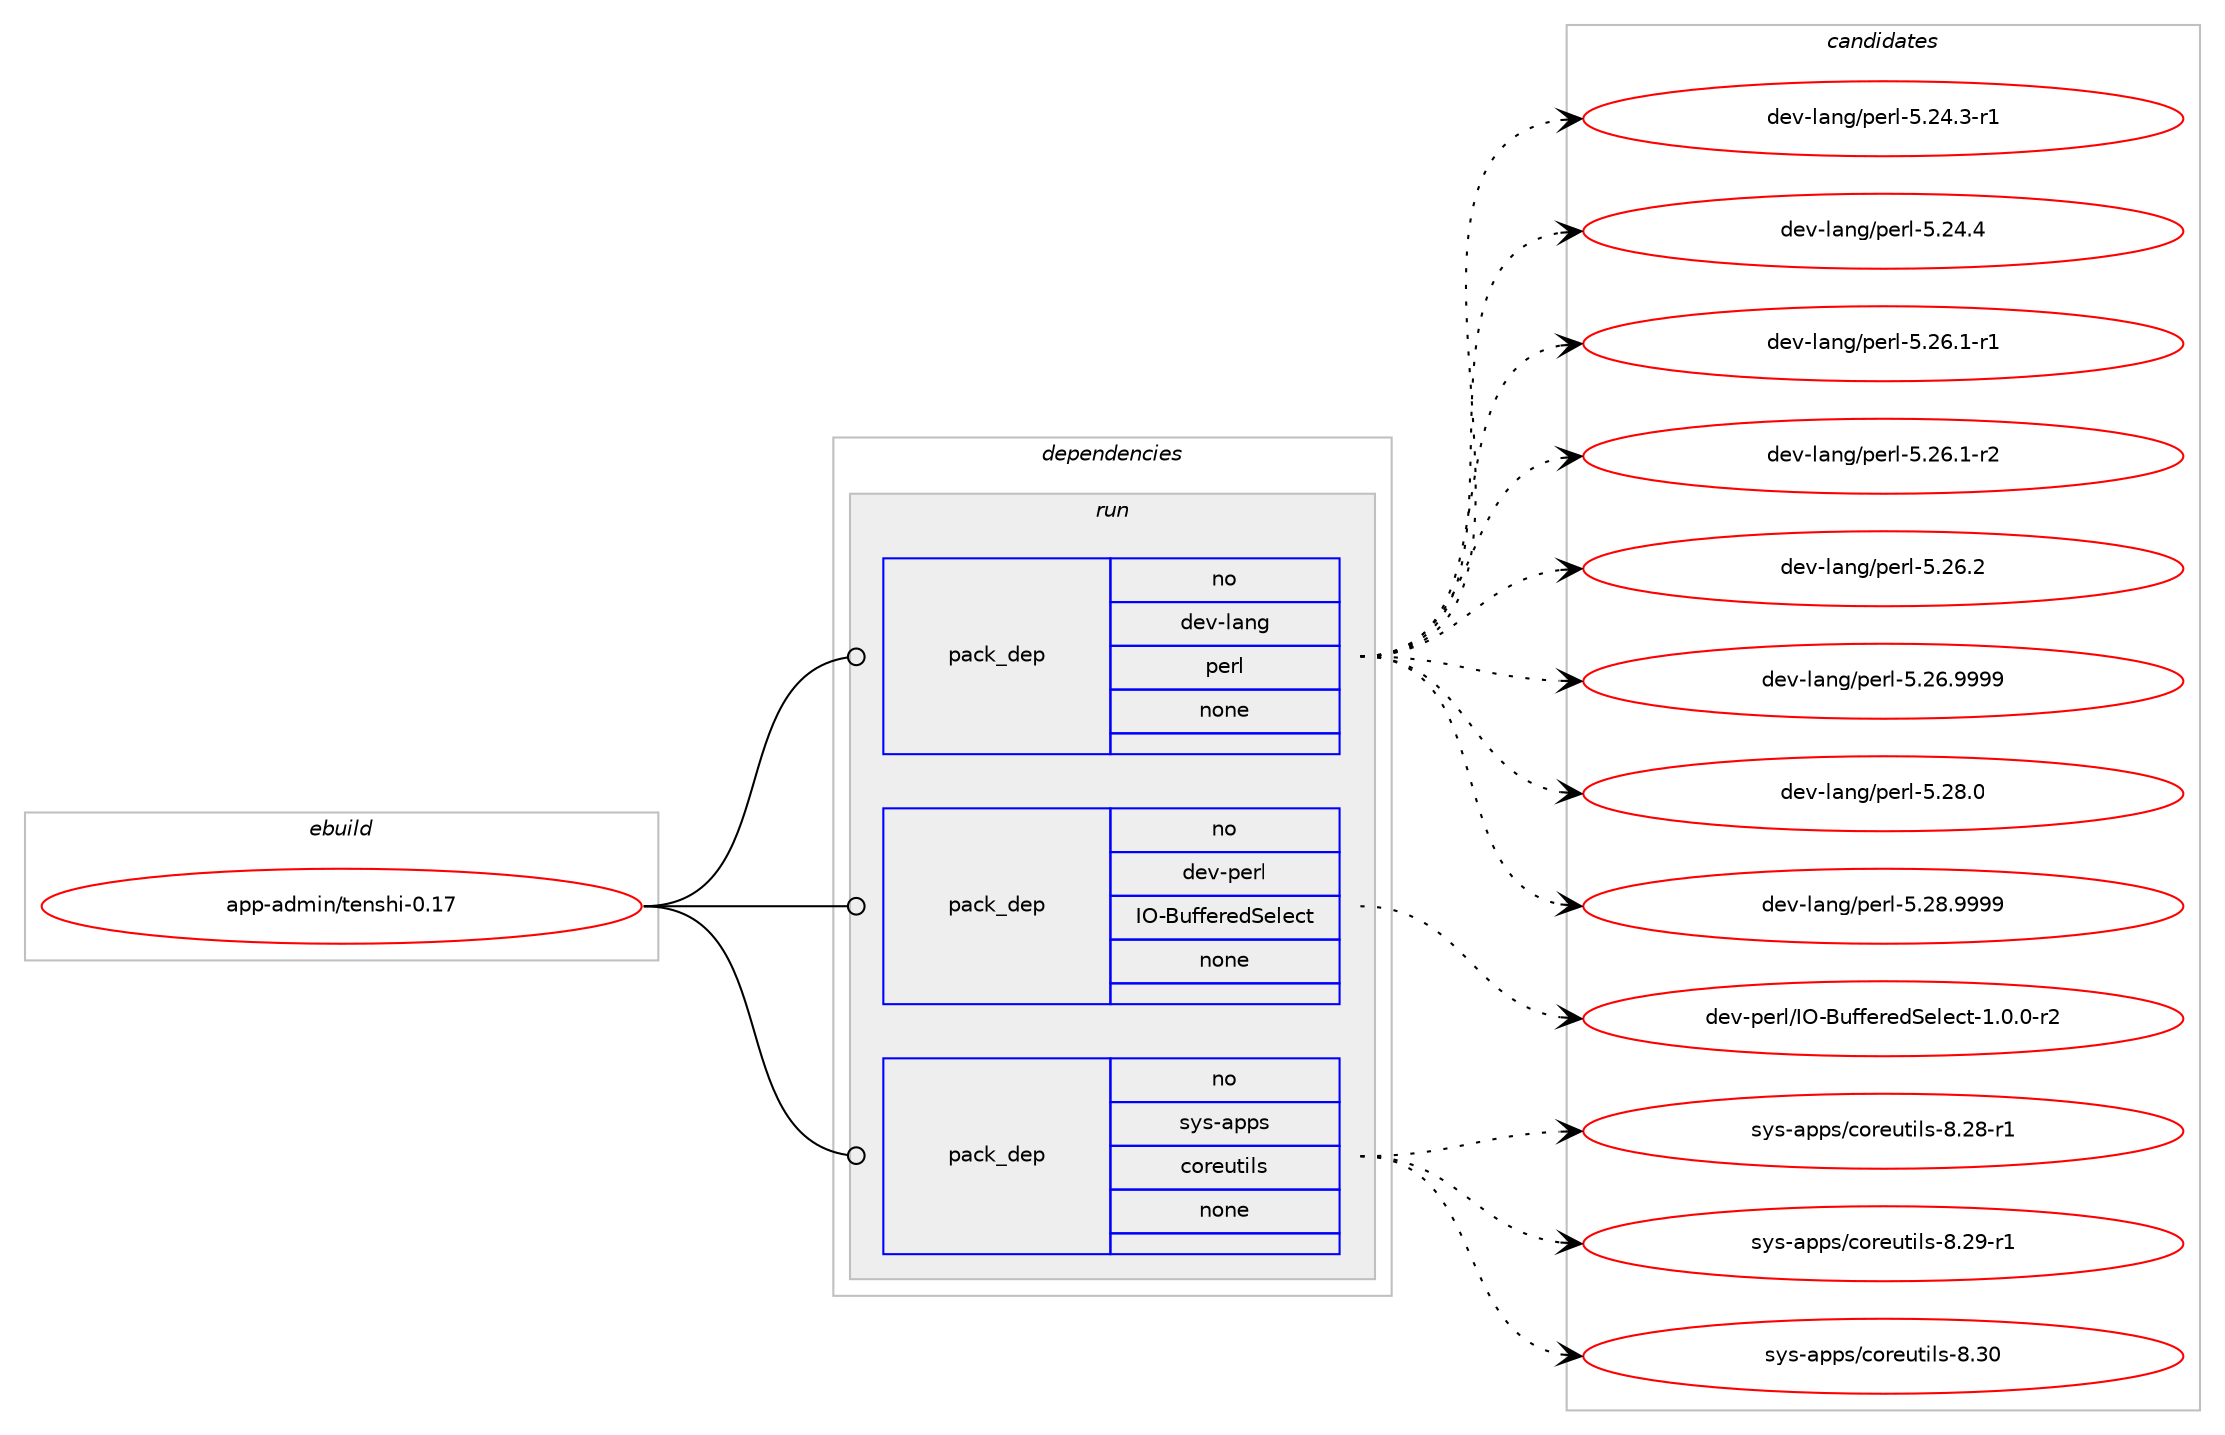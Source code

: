 digraph prolog {

# *************
# Graph options
# *************

newrank=true;
concentrate=true;
compound=true;
graph [rankdir=LR,fontname=Helvetica,fontsize=10,ranksep=1.5];#, ranksep=2.5, nodesep=0.2];
edge  [arrowhead=vee];
node  [fontname=Helvetica,fontsize=10];

# **********
# The ebuild
# **********

subgraph cluster_leftcol {
color=gray;
rank=same;
label=<<i>ebuild</i>>;
id [label="app-admin/tenshi-0.17", color=red, width=4, href="../app-admin/tenshi-0.17.svg"];
}

# ****************
# The dependencies
# ****************

subgraph cluster_midcol {
color=gray;
label=<<i>dependencies</i>>;
subgraph cluster_compile {
fillcolor="#eeeeee";
style=filled;
label=<<i>compile</i>>;
}
subgraph cluster_compileandrun {
fillcolor="#eeeeee";
style=filled;
label=<<i>compile and run</i>>;
}
subgraph cluster_run {
fillcolor="#eeeeee";
style=filled;
label=<<i>run</i>>;
subgraph pack2755 {
dependency3861 [label=<<TABLE BORDER="0" CELLBORDER="1" CELLSPACING="0" CELLPADDING="4" WIDTH="220"><TR><TD ROWSPAN="6" CELLPADDING="30">pack_dep</TD></TR><TR><TD WIDTH="110">no</TD></TR><TR><TD>dev-lang</TD></TR><TR><TD>perl</TD></TR><TR><TD>none</TD></TR><TR><TD></TD></TR></TABLE>>, shape=none, color=blue];
}
id:e -> dependency3861:w [weight=20,style="solid",arrowhead="odot"];
subgraph pack2756 {
dependency3862 [label=<<TABLE BORDER="0" CELLBORDER="1" CELLSPACING="0" CELLPADDING="4" WIDTH="220"><TR><TD ROWSPAN="6" CELLPADDING="30">pack_dep</TD></TR><TR><TD WIDTH="110">no</TD></TR><TR><TD>dev-perl</TD></TR><TR><TD>IO-BufferedSelect</TD></TR><TR><TD>none</TD></TR><TR><TD></TD></TR></TABLE>>, shape=none, color=blue];
}
id:e -> dependency3862:w [weight=20,style="solid",arrowhead="odot"];
subgraph pack2757 {
dependency3863 [label=<<TABLE BORDER="0" CELLBORDER="1" CELLSPACING="0" CELLPADDING="4" WIDTH="220"><TR><TD ROWSPAN="6" CELLPADDING="30">pack_dep</TD></TR><TR><TD WIDTH="110">no</TD></TR><TR><TD>sys-apps</TD></TR><TR><TD>coreutils</TD></TR><TR><TD>none</TD></TR><TR><TD></TD></TR></TABLE>>, shape=none, color=blue];
}
id:e -> dependency3863:w [weight=20,style="solid",arrowhead="odot"];
}
}

# **************
# The candidates
# **************

subgraph cluster_choices {
rank=same;
color=gray;
label=<<i>candidates</i>>;

subgraph choice2755 {
color=black;
nodesep=1;
choice100101118451089711010347112101114108455346505246514511449 [label="dev-lang/perl-5.24.3-r1", color=red, width=4,href="../dev-lang/perl-5.24.3-r1.svg"];
choice10010111845108971101034711210111410845534650524652 [label="dev-lang/perl-5.24.4", color=red, width=4,href="../dev-lang/perl-5.24.4.svg"];
choice100101118451089711010347112101114108455346505446494511449 [label="dev-lang/perl-5.26.1-r1", color=red, width=4,href="../dev-lang/perl-5.26.1-r1.svg"];
choice100101118451089711010347112101114108455346505446494511450 [label="dev-lang/perl-5.26.1-r2", color=red, width=4,href="../dev-lang/perl-5.26.1-r2.svg"];
choice10010111845108971101034711210111410845534650544650 [label="dev-lang/perl-5.26.2", color=red, width=4,href="../dev-lang/perl-5.26.2.svg"];
choice10010111845108971101034711210111410845534650544657575757 [label="dev-lang/perl-5.26.9999", color=red, width=4,href="../dev-lang/perl-5.26.9999.svg"];
choice10010111845108971101034711210111410845534650564648 [label="dev-lang/perl-5.28.0", color=red, width=4,href="../dev-lang/perl-5.28.0.svg"];
choice10010111845108971101034711210111410845534650564657575757 [label="dev-lang/perl-5.28.9999", color=red, width=4,href="../dev-lang/perl-5.28.9999.svg"];
dependency3861:e -> choice100101118451089711010347112101114108455346505246514511449:w [style=dotted,weight="100"];
dependency3861:e -> choice10010111845108971101034711210111410845534650524652:w [style=dotted,weight="100"];
dependency3861:e -> choice100101118451089711010347112101114108455346505446494511449:w [style=dotted,weight="100"];
dependency3861:e -> choice100101118451089711010347112101114108455346505446494511450:w [style=dotted,weight="100"];
dependency3861:e -> choice10010111845108971101034711210111410845534650544650:w [style=dotted,weight="100"];
dependency3861:e -> choice10010111845108971101034711210111410845534650544657575757:w [style=dotted,weight="100"];
dependency3861:e -> choice10010111845108971101034711210111410845534650564648:w [style=dotted,weight="100"];
dependency3861:e -> choice10010111845108971101034711210111410845534650564657575757:w [style=dotted,weight="100"];
}
subgraph choice2756 {
color=black;
nodesep=1;
choice10010111845112101114108477379456611710210210111410110083101108101991164549464846484511450 [label="dev-perl/IO-BufferedSelect-1.0.0-r2", color=red, width=4,href="../dev-perl/IO-BufferedSelect-1.0.0-r2.svg"];
dependency3862:e -> choice10010111845112101114108477379456611710210210111410110083101108101991164549464846484511450:w [style=dotted,weight="100"];
}
subgraph choice2757 {
color=black;
nodesep=1;
choice1151211154597112112115479911111410111711610510811545564650564511449 [label="sys-apps/coreutils-8.28-r1", color=red, width=4,href="../sys-apps/coreutils-8.28-r1.svg"];
choice1151211154597112112115479911111410111711610510811545564650574511449 [label="sys-apps/coreutils-8.29-r1", color=red, width=4,href="../sys-apps/coreutils-8.29-r1.svg"];
choice115121115459711211211547991111141011171161051081154556465148 [label="sys-apps/coreutils-8.30", color=red, width=4,href="../sys-apps/coreutils-8.30.svg"];
dependency3863:e -> choice1151211154597112112115479911111410111711610510811545564650564511449:w [style=dotted,weight="100"];
dependency3863:e -> choice1151211154597112112115479911111410111711610510811545564650574511449:w [style=dotted,weight="100"];
dependency3863:e -> choice115121115459711211211547991111141011171161051081154556465148:w [style=dotted,weight="100"];
}
}

}
